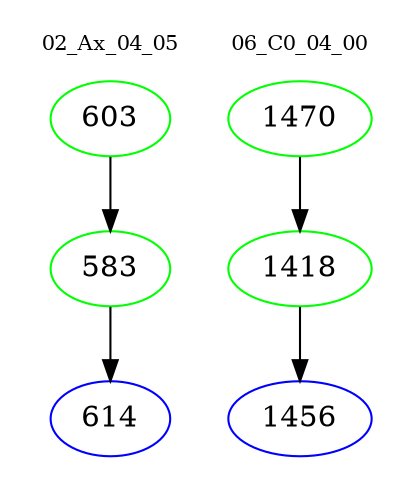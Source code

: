 digraph{
subgraph cluster_0 {
color = white
label = "02_Ax_04_05";
fontsize=10;
T0_603 [label="603", color="green"]
T0_603 -> T0_583 [color="black"]
T0_583 [label="583", color="green"]
T0_583 -> T0_614 [color="black"]
T0_614 [label="614", color="blue"]
}
subgraph cluster_1 {
color = white
label = "06_C0_04_00";
fontsize=10;
T1_1470 [label="1470", color="green"]
T1_1470 -> T1_1418 [color="black"]
T1_1418 [label="1418", color="green"]
T1_1418 -> T1_1456 [color="black"]
T1_1456 [label="1456", color="blue"]
}
}
